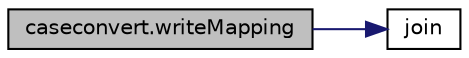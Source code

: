 digraph "caseconvert.writeMapping"
{
 // LATEX_PDF_SIZE
  edge [fontname="Helvetica",fontsize="10",labelfontname="Helvetica",labelfontsize="10"];
  node [fontname="Helvetica",fontsize="10",shape=record];
  rankdir="LR";
  Node1 [label="caseconvert.writeMapping",height=0.2,width=0.4,color="black", fillcolor="grey75", style="filled", fontcolor="black",tooltip=" "];
  Node1 -> Node2 [color="midnightblue",fontsize="10",style="solid"];
  Node2 [label="join",height=0.2,width=0.4,color="black", fillcolor="white", style="filled",URL="$util_8cpp.html#a27784840caff3a70e6dfa44f5341553b",tooltip="create a string where the string in the vector are joined by the given delimiter"];
}
